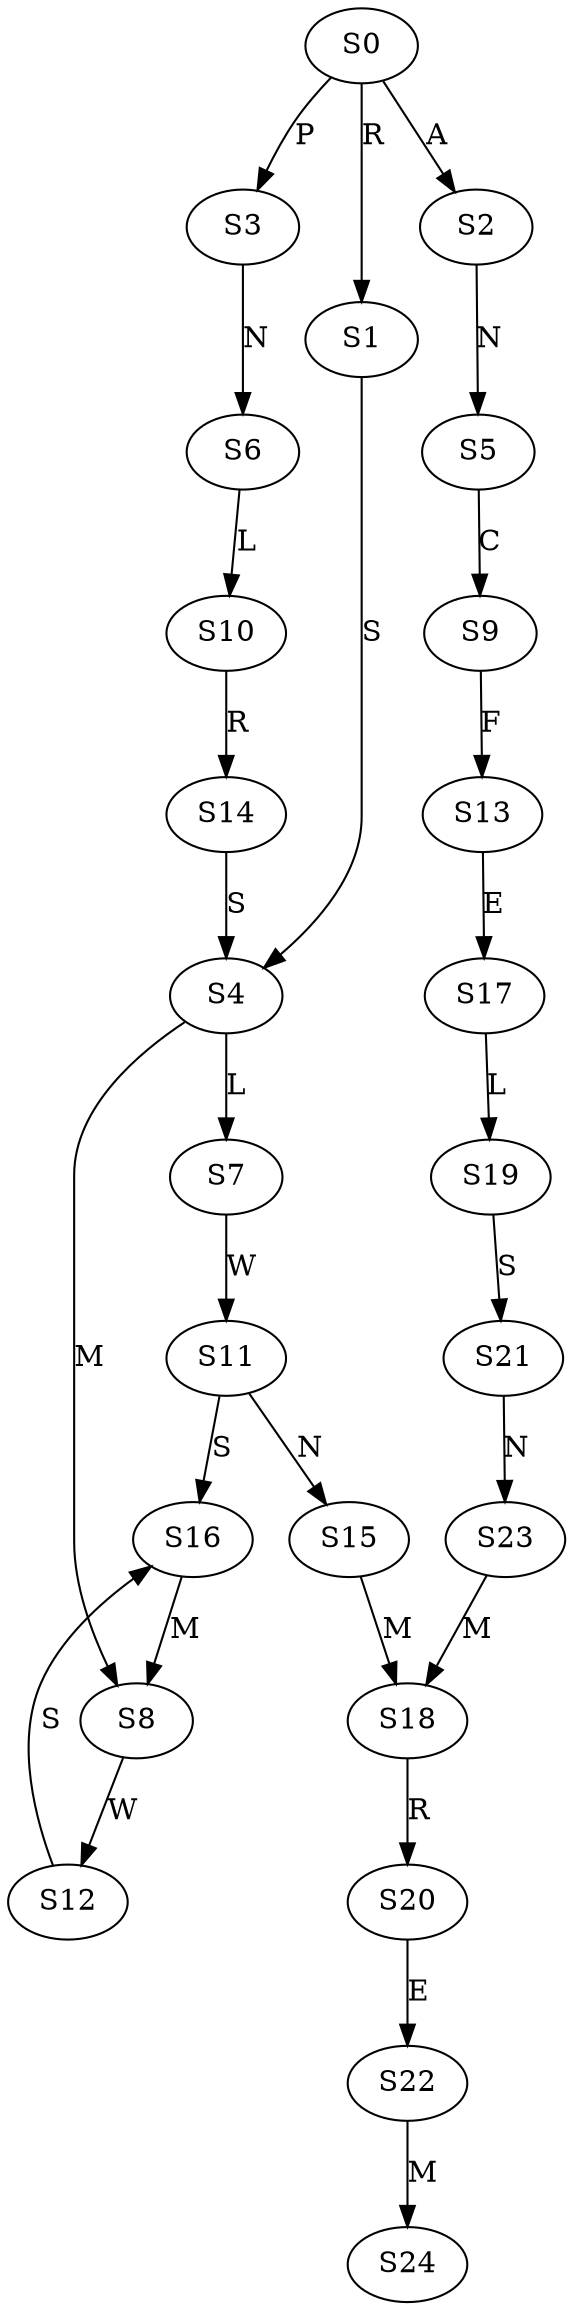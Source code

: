 strict digraph  {
	S0 -> S1 [ label = R ];
	S0 -> S2 [ label = A ];
	S0 -> S3 [ label = P ];
	S1 -> S4 [ label = S ];
	S2 -> S5 [ label = N ];
	S3 -> S6 [ label = N ];
	S4 -> S7 [ label = L ];
	S4 -> S8 [ label = M ];
	S5 -> S9 [ label = C ];
	S6 -> S10 [ label = L ];
	S7 -> S11 [ label = W ];
	S8 -> S12 [ label = W ];
	S9 -> S13 [ label = F ];
	S10 -> S14 [ label = R ];
	S11 -> S15 [ label = N ];
	S11 -> S16 [ label = S ];
	S12 -> S16 [ label = S ];
	S13 -> S17 [ label = E ];
	S14 -> S4 [ label = S ];
	S15 -> S18 [ label = M ];
	S16 -> S8 [ label = M ];
	S17 -> S19 [ label = L ];
	S18 -> S20 [ label = R ];
	S19 -> S21 [ label = S ];
	S20 -> S22 [ label = E ];
	S21 -> S23 [ label = N ];
	S22 -> S24 [ label = M ];
	S23 -> S18 [ label = M ];
}

